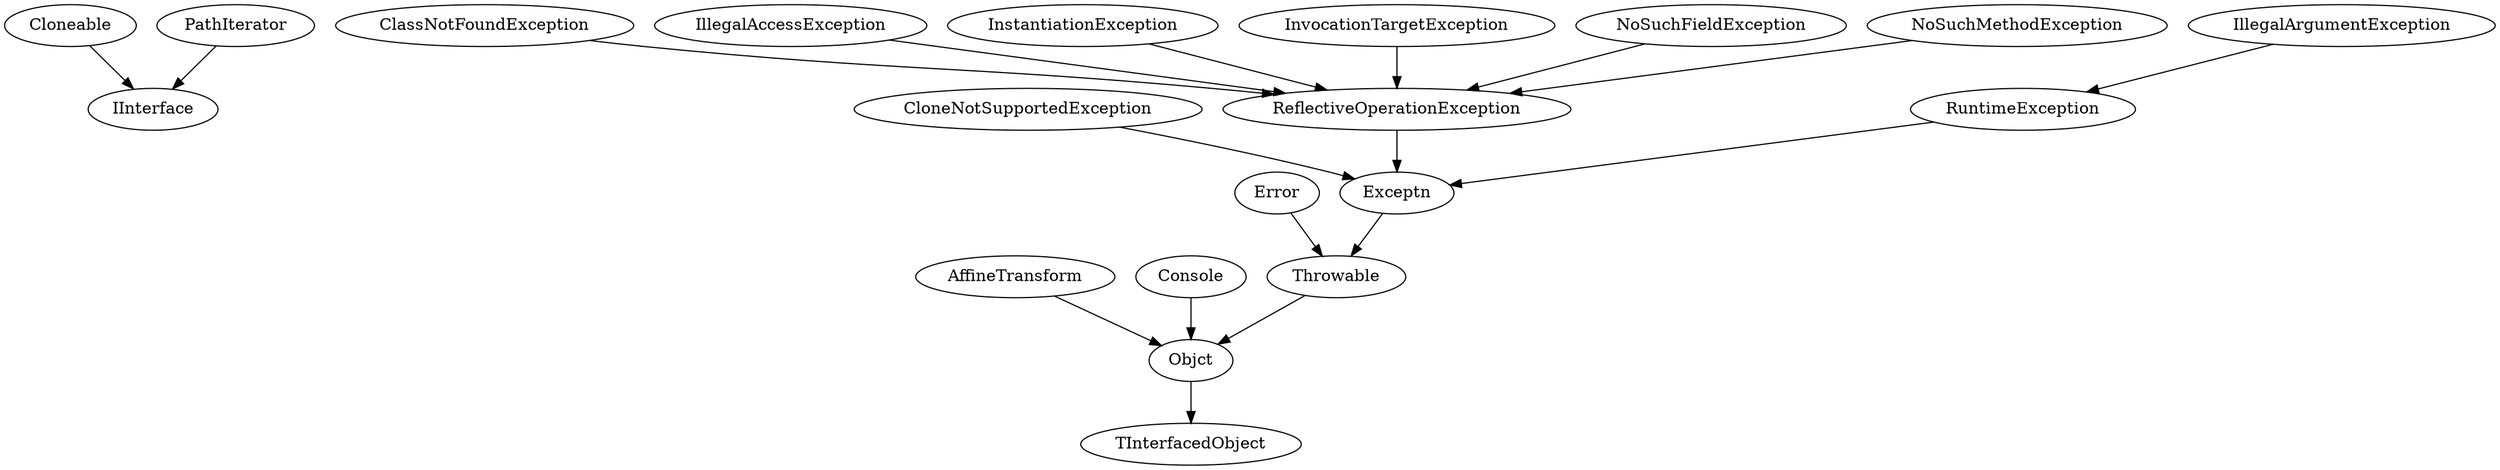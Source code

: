DiGraph Classes {
  "Cloneable" -> "IInterface"
  "Cloneable" [href="NewPascal.Base.Cloneable.html"]
  "PathIterator" -> "IInterface"
  "PathIterator" [href="NewPascal.GUI.Geom.PathIterator.html"]
  "Objct" -> "TInterfacedObject"
  "Objct" [href="NewPascal.Base.Objct.html"]
  "AffineTransform" -> "Objct"
  "AffineTransform" [href="NewPascal.GUI.Geom.AffineTransform.html"]
  "Console" -> "Objct"
  "Console" [href="NewPascal.IO.Console.Console.html"]
  "Throwable" -> "Objct"
  "Throwable" [href="NewPascal.Base.Throwable.html"]
  "Error" -> "Throwable"
  "Error" [href="NewPascal.Base.Error.html"]
  "Exceptn" -> "Throwable"
  "Exceptn" [href="NewPascal.Base.Exceptn.html"]
  "CloneNotSupportedException" -> "Exceptn"
  "CloneNotSupportedException" [href="NewPascal.Base.CloneNotSupportedException.html"]
  "ReflectiveOperationException" -> "Exceptn"
  "ReflectiveOperationException" [href="NewPascal.Base.ReflectiveOperationException.html"]
  "ClassNotFoundException" -> "ReflectiveOperationException"
  "ClassNotFoundException" [href="NewPascal.Base.ClassNotFoundException.html"]
  "IllegalAccessException" -> "ReflectiveOperationException"
  "IllegalAccessException" [href="NewPascal.Base.IllegalAccessException.html"]
  "InstantiationException" -> "ReflectiveOperationException"
  "InstantiationException" [href="NewPascal.Base.InstantiationException.html"]
  "InvocationTargetException" -> "ReflectiveOperationException"
  "InvocationTargetException" [href="NewPascal.Base.InvocationTargetException.html"]
  "NoSuchFieldException" -> "ReflectiveOperationException"
  "NoSuchFieldException" [href="NewPascal.Base.NoSuchFieldException.html"]
  "NoSuchMethodException" -> "ReflectiveOperationException"
  "NoSuchMethodException" [href="NewPascal.Base.NoSuchMethodException.html"]
  "RuntimeException" -> "Exceptn"
  "RuntimeException" [href="NewPascal.Base.RuntimeException.html"]
  "IllegalArgumentException" -> "RuntimeException"
  "IllegalArgumentException" [href="NewPascal.Base.IllegalArgumentException.html"]
}
